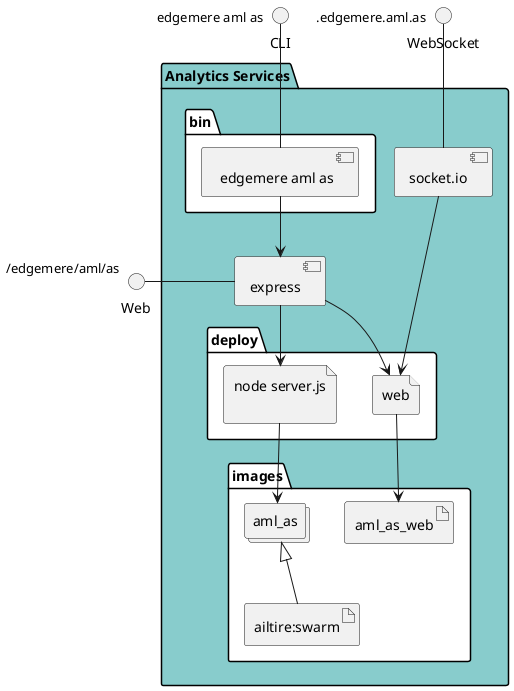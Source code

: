 @startuml
  interface CLI
  interface Web
  interface WebSocket
package "Analytics Services" #88cccc {
  component express as REST
  component socket.io as socket
  folder bin #ffffff {
    component " edgemere aml as" as binName
  }
  binName --> REST

  folder deploy #ffffff {
      file "node server.js\n" as aml_as_container
      REST --> aml_as_container

  
    file "web" as web_container
    REST --> web_container
    socket ---> web_container
  
  }
  folder images #ffffff {
    collections "aml_as" as aml_asimage
    artifact "ailtire:swarm" as ailtireswarm
    aml_asimage <|-- ailtireswarm
    aml_as_container --> aml_asimage

  
      artifact "aml_as_web" as aml_as_web
      web_container --> aml_as_web
    
  }
}
CLI " edgemere aml as" -- binName
Web "/edgemere/aml/as" - REST
WebSocket ".edgemere.aml.as" -- socket

@enduml
